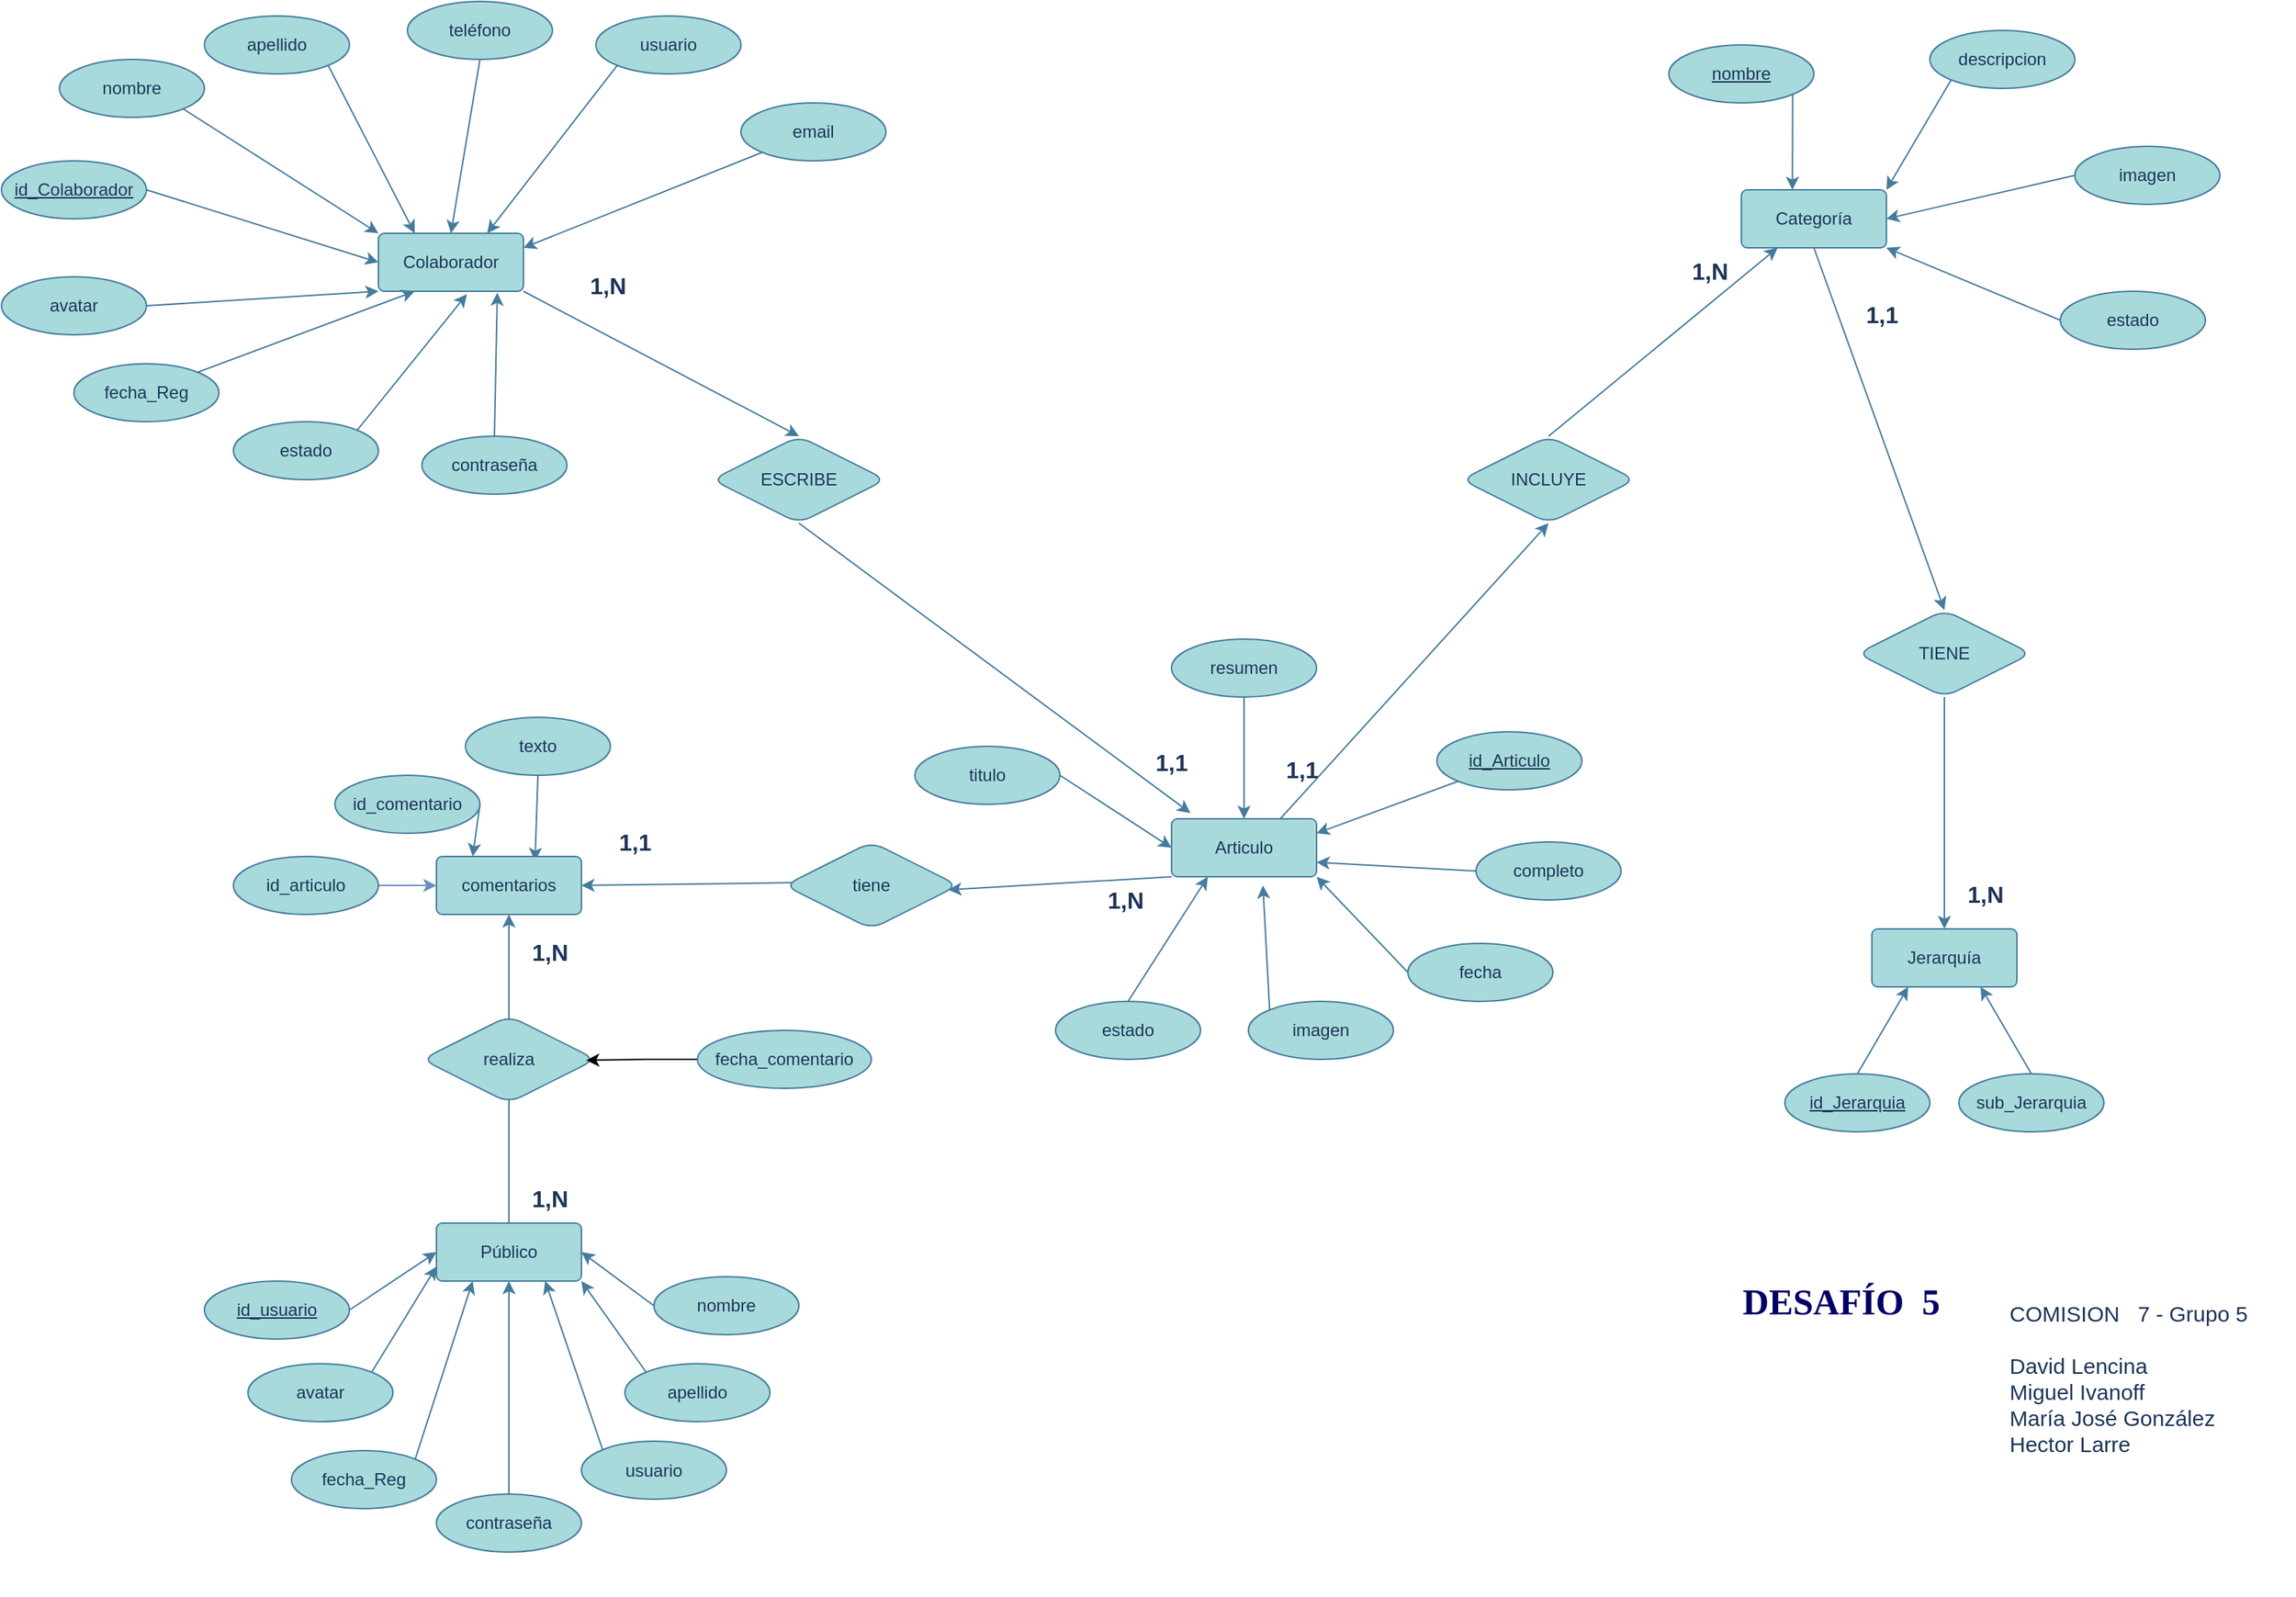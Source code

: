 <mxfile version="21.2.8" type="device">
  <diagram name="Página-1" id="KMNJWnfZoJ_QX7EdaWYS">
    <mxGraphModel dx="1920" dy="1147" grid="1" gridSize="10" guides="1" tooltips="1" connect="1" arrows="1" fold="1" page="1" pageScale="1" pageWidth="1654" pageHeight="1169" math="0" shadow="0">
      <root>
        <mxCell id="0" />
        <mxCell id="1" parent="0" />
        <mxCell id="n2WPIKl7ri1R_AjDJzSK-76" style="edgeStyle=none;rounded=1;orthogonalLoop=1;jettySize=auto;html=1;exitX=1;exitY=1;exitDx=0;exitDy=0;entryX=0.5;entryY=0;entryDx=0;entryDy=0;labelBackgroundColor=none;strokeColor=#457B9D;fontColor=default;" parent="1" source="n2WPIKl7ri1R_AjDJzSK-1" target="n2WPIKl7ri1R_AjDJzSK-75" edge="1">
          <mxGeometry relative="1" as="geometry" />
        </mxCell>
        <mxCell id="n2WPIKl7ri1R_AjDJzSK-1" value="Colaborador" style="rounded=1;arcSize=10;whiteSpace=wrap;html=1;align=center;labelBackgroundColor=none;fillColor=#A8DADC;strokeColor=#457B9D;fontColor=#1D3557;" parent="1" vertex="1">
          <mxGeometry x="310" y="200" width="100" height="40" as="geometry" />
        </mxCell>
        <mxCell id="n2WPIKl7ri1R_AjDJzSK-74" style="edgeStyle=none;rounded=1;orthogonalLoop=1;jettySize=auto;html=1;exitX=0.75;exitY=0;exitDx=0;exitDy=0;entryX=0.5;entryY=1;entryDx=0;entryDy=0;labelBackgroundColor=none;strokeColor=#457B9D;fontColor=default;" parent="1" source="n2WPIKl7ri1R_AjDJzSK-2" target="n2WPIKl7ri1R_AjDJzSK-72" edge="1">
          <mxGeometry relative="1" as="geometry" />
        </mxCell>
        <mxCell id="n2WPIKl7ri1R_AjDJzSK-2" value="Articulo" style="rounded=1;arcSize=10;whiteSpace=wrap;html=1;align=center;labelBackgroundColor=none;fillColor=#A8DADC;strokeColor=#457B9D;fontColor=#1D3557;" parent="1" vertex="1">
          <mxGeometry x="857" y="604" width="100" height="40" as="geometry" />
        </mxCell>
        <mxCell id="n2WPIKl7ri1R_AjDJzSK-79" style="edgeStyle=none;rounded=1;orthogonalLoop=1;jettySize=auto;html=1;exitX=0.5;exitY=0;exitDx=0;exitDy=0;entryX=0.5;entryY=1;entryDx=0;entryDy=0;labelBackgroundColor=none;strokeColor=#457B9D;fontColor=default;" parent="1" source="n2WPIKl7ri1R_AjDJzSK-3" target="0cG1t14JunBqy3VzTGJ5-1" edge="1">
          <mxGeometry relative="1" as="geometry" />
        </mxCell>
        <mxCell id="n2WPIKl7ri1R_AjDJzSK-3" value="Público" style="rounded=1;arcSize=10;whiteSpace=wrap;html=1;align=center;labelBackgroundColor=none;fillColor=#A8DADC;strokeColor=#457B9D;fontColor=#1D3557;" parent="1" vertex="1">
          <mxGeometry x="350" y="883" width="100" height="40" as="geometry" />
        </mxCell>
        <mxCell id="n2WPIKl7ri1R_AjDJzSK-71" style="edgeStyle=none;rounded=1;orthogonalLoop=1;jettySize=auto;html=1;exitX=0.5;exitY=1;exitDx=0;exitDy=0;entryX=0.5;entryY=0;entryDx=0;entryDy=0;labelBackgroundColor=none;strokeColor=#457B9D;fontColor=default;" parent="1" source="n2WPIKl7ri1R_AjDJzSK-4" target="n2WPIKl7ri1R_AjDJzSK-69" edge="1">
          <mxGeometry relative="1" as="geometry" />
        </mxCell>
        <mxCell id="n2WPIKl7ri1R_AjDJzSK-4" value="Categoría" style="rounded=1;arcSize=10;whiteSpace=wrap;html=1;align=center;labelBackgroundColor=none;fillColor=#A8DADC;strokeColor=#457B9D;fontColor=#1D3557;" parent="1" vertex="1">
          <mxGeometry x="1250" y="170" width="100" height="40" as="geometry" />
        </mxCell>
        <mxCell id="n2WPIKl7ri1R_AjDJzSK-5" value="Jerarquía" style="rounded=1;arcSize=10;whiteSpace=wrap;html=1;align=center;labelBackgroundColor=none;fillColor=#A8DADC;strokeColor=#457B9D;fontColor=#1D3557;" parent="1" vertex="1">
          <mxGeometry x="1340" y="680" width="100" height="40" as="geometry" />
        </mxCell>
        <mxCell id="n2WPIKl7ri1R_AjDJzSK-18" style="edgeStyle=none;rounded=1;orthogonalLoop=1;jettySize=auto;html=1;exitX=1;exitY=1;exitDx=0;exitDy=0;entryX=0;entryY=0;entryDx=0;entryDy=0;labelBackgroundColor=none;strokeColor=#457B9D;fontColor=default;" parent="1" source="n2WPIKl7ri1R_AjDJzSK-8" target="n2WPIKl7ri1R_AjDJzSK-1" edge="1">
          <mxGeometry relative="1" as="geometry" />
        </mxCell>
        <mxCell id="n2WPIKl7ri1R_AjDJzSK-8" value="nombre" style="ellipse;whiteSpace=wrap;html=1;align=center;labelBackgroundColor=none;fillColor=#A8DADC;strokeColor=#457B9D;fontColor=#1D3557;rounded=1;" parent="1" vertex="1">
          <mxGeometry x="90" y="80" width="100" height="40" as="geometry" />
        </mxCell>
        <mxCell id="n2WPIKl7ri1R_AjDJzSK-23" style="edgeStyle=none;rounded=1;orthogonalLoop=1;jettySize=auto;html=1;exitX=1;exitY=1;exitDx=0;exitDy=0;entryX=0.25;entryY=0;entryDx=0;entryDy=0;labelBackgroundColor=none;strokeColor=#457B9D;fontColor=default;" parent="1" source="n2WPIKl7ri1R_AjDJzSK-9" target="n2WPIKl7ri1R_AjDJzSK-1" edge="1">
          <mxGeometry relative="1" as="geometry" />
        </mxCell>
        <mxCell id="n2WPIKl7ri1R_AjDJzSK-9" value="apellido" style="ellipse;whiteSpace=wrap;html=1;align=center;labelBackgroundColor=none;fillColor=#A8DADC;strokeColor=#457B9D;fontColor=#1D3557;rounded=1;" parent="1" vertex="1">
          <mxGeometry x="190" y="50" width="100" height="40" as="geometry" />
        </mxCell>
        <mxCell id="n2WPIKl7ri1R_AjDJzSK-24" style="edgeStyle=none;rounded=1;orthogonalLoop=1;jettySize=auto;html=1;exitX=0.5;exitY=1;exitDx=0;exitDy=0;entryX=0.5;entryY=0;entryDx=0;entryDy=0;labelBackgroundColor=none;strokeColor=#457B9D;fontColor=default;" parent="1" source="n2WPIKl7ri1R_AjDJzSK-10" target="n2WPIKl7ri1R_AjDJzSK-1" edge="1">
          <mxGeometry relative="1" as="geometry" />
        </mxCell>
        <mxCell id="n2WPIKl7ri1R_AjDJzSK-10" value="teléfono" style="ellipse;whiteSpace=wrap;html=1;align=center;labelBackgroundColor=none;fillColor=#A8DADC;strokeColor=#457B9D;fontColor=#1D3557;rounded=1;" parent="1" vertex="1">
          <mxGeometry x="330" y="40" width="100" height="40" as="geometry" />
        </mxCell>
        <mxCell id="n2WPIKl7ri1R_AjDJzSK-25" style="edgeStyle=none;rounded=1;orthogonalLoop=1;jettySize=auto;html=1;exitX=0;exitY=1;exitDx=0;exitDy=0;entryX=0.75;entryY=0;entryDx=0;entryDy=0;labelBackgroundColor=none;strokeColor=#457B9D;fontColor=default;" parent="1" source="n2WPIKl7ri1R_AjDJzSK-11" target="n2WPIKl7ri1R_AjDJzSK-1" edge="1">
          <mxGeometry relative="1" as="geometry" />
        </mxCell>
        <mxCell id="n2WPIKl7ri1R_AjDJzSK-11" value="usuario" style="ellipse;whiteSpace=wrap;html=1;align=center;labelBackgroundColor=none;fillColor=#A8DADC;strokeColor=#457B9D;fontColor=#1D3557;rounded=1;" parent="1" vertex="1">
          <mxGeometry x="460" y="50" width="100" height="40" as="geometry" />
        </mxCell>
        <mxCell id="n2WPIKl7ri1R_AjDJzSK-26" style="edgeStyle=none;rounded=1;orthogonalLoop=1;jettySize=auto;html=1;exitX=0;exitY=1;exitDx=0;exitDy=0;entryX=1;entryY=0.25;entryDx=0;entryDy=0;labelBackgroundColor=none;strokeColor=#457B9D;fontColor=default;" parent="1" source="n2WPIKl7ri1R_AjDJzSK-12" target="n2WPIKl7ri1R_AjDJzSK-1" edge="1">
          <mxGeometry relative="1" as="geometry" />
        </mxCell>
        <mxCell id="n2WPIKl7ri1R_AjDJzSK-12" value="email" style="ellipse;whiteSpace=wrap;html=1;align=center;labelBackgroundColor=none;fillColor=#A8DADC;strokeColor=#457B9D;fontColor=#1D3557;rounded=1;" parent="1" vertex="1">
          <mxGeometry x="560" y="110" width="100" height="40" as="geometry" />
        </mxCell>
        <mxCell id="n2WPIKl7ri1R_AjDJzSK-20" style="edgeStyle=none;rounded=1;orthogonalLoop=1;jettySize=auto;html=1;exitX=0.5;exitY=0;exitDx=0;exitDy=0;entryX=0.82;entryY=1.025;entryDx=0;entryDy=0;entryPerimeter=0;labelBackgroundColor=none;strokeColor=#457B9D;fontColor=default;" parent="1" source="n2WPIKl7ri1R_AjDJzSK-13" target="n2WPIKl7ri1R_AjDJzSK-1" edge="1">
          <mxGeometry relative="1" as="geometry" />
        </mxCell>
        <mxCell id="n2WPIKl7ri1R_AjDJzSK-13" value="contraseña" style="ellipse;whiteSpace=wrap;html=1;align=center;labelBackgroundColor=none;fillColor=#A8DADC;strokeColor=#457B9D;fontColor=#1D3557;rounded=1;" parent="1" vertex="1">
          <mxGeometry x="340" y="340" width="100" height="40" as="geometry" />
        </mxCell>
        <mxCell id="n2WPIKl7ri1R_AjDJzSK-21" style="edgeStyle=none;rounded=1;orthogonalLoop=1;jettySize=auto;html=1;exitX=1;exitY=0;exitDx=0;exitDy=0;entryX=0.61;entryY=1.05;entryDx=0;entryDy=0;entryPerimeter=0;labelBackgroundColor=none;strokeColor=#457B9D;fontColor=default;" parent="1" source="n2WPIKl7ri1R_AjDJzSK-14" target="n2WPIKl7ri1R_AjDJzSK-1" edge="1">
          <mxGeometry relative="1" as="geometry" />
        </mxCell>
        <mxCell id="n2WPIKl7ri1R_AjDJzSK-14" value="estado" style="ellipse;whiteSpace=wrap;html=1;align=center;labelBackgroundColor=none;fillColor=#A8DADC;strokeColor=#457B9D;fontColor=#1D3557;rounded=1;" parent="1" vertex="1">
          <mxGeometry x="210" y="330" width="100" height="40" as="geometry" />
        </mxCell>
        <mxCell id="n2WPIKl7ri1R_AjDJzSK-22" style="edgeStyle=none;rounded=1;orthogonalLoop=1;jettySize=auto;html=1;exitX=1;exitY=0;exitDx=0;exitDy=0;entryX=0.25;entryY=1;entryDx=0;entryDy=0;labelBackgroundColor=none;strokeColor=#457B9D;fontColor=default;" parent="1" source="n2WPIKl7ri1R_AjDJzSK-15" target="n2WPIKl7ri1R_AjDJzSK-1" edge="1">
          <mxGeometry relative="1" as="geometry" />
        </mxCell>
        <mxCell id="n2WPIKl7ri1R_AjDJzSK-15" value="fecha_Reg" style="ellipse;whiteSpace=wrap;html=1;align=center;labelBackgroundColor=none;fillColor=#A8DADC;strokeColor=#457B9D;fontColor=#1D3557;rounded=1;" parent="1" vertex="1">
          <mxGeometry x="100" y="290" width="100" height="40" as="geometry" />
        </mxCell>
        <mxCell id="n2WPIKl7ri1R_AjDJzSK-19" style="edgeStyle=none;rounded=1;orthogonalLoop=1;jettySize=auto;html=1;exitX=1;exitY=0.5;exitDx=0;exitDy=0;entryX=0;entryY=1;entryDx=0;entryDy=0;labelBackgroundColor=none;strokeColor=#457B9D;fontColor=default;" parent="1" source="n2WPIKl7ri1R_AjDJzSK-16" target="n2WPIKl7ri1R_AjDJzSK-1" edge="1">
          <mxGeometry relative="1" as="geometry" />
        </mxCell>
        <mxCell id="n2WPIKl7ri1R_AjDJzSK-16" value="avatar" style="ellipse;whiteSpace=wrap;html=1;align=center;labelBackgroundColor=none;fillColor=#A8DADC;strokeColor=#457B9D;fontColor=#1D3557;rounded=1;" parent="1" vertex="1">
          <mxGeometry x="50" y="230" width="100" height="40" as="geometry" />
        </mxCell>
        <mxCell id="n2WPIKl7ri1R_AjDJzSK-31" style="edgeStyle=none;rounded=1;orthogonalLoop=1;jettySize=auto;html=1;exitX=0;exitY=1;exitDx=0;exitDy=0;entryX=1;entryY=0;entryDx=0;entryDy=0;labelBackgroundColor=none;strokeColor=#457B9D;fontColor=default;" parent="1" source="n2WPIKl7ri1R_AjDJzSK-28" target="n2WPIKl7ri1R_AjDJzSK-4" edge="1">
          <mxGeometry relative="1" as="geometry" />
        </mxCell>
        <mxCell id="n2WPIKl7ri1R_AjDJzSK-28" value="descripcion" style="ellipse;whiteSpace=wrap;html=1;align=center;labelBackgroundColor=none;fillColor=#A8DADC;strokeColor=#457B9D;fontColor=#1D3557;rounded=1;" parent="1" vertex="1">
          <mxGeometry x="1380" y="60" width="100" height="40" as="geometry" />
        </mxCell>
        <mxCell id="n2WPIKl7ri1R_AjDJzSK-32" style="edgeStyle=none;rounded=1;orthogonalLoop=1;jettySize=auto;html=1;exitX=0;exitY=0.5;exitDx=0;exitDy=0;entryX=1;entryY=0.5;entryDx=0;entryDy=0;labelBackgroundColor=none;strokeColor=#457B9D;fontColor=default;" parent="1" source="n2WPIKl7ri1R_AjDJzSK-29" target="n2WPIKl7ri1R_AjDJzSK-4" edge="1">
          <mxGeometry relative="1" as="geometry" />
        </mxCell>
        <mxCell id="n2WPIKl7ri1R_AjDJzSK-29" value="imagen" style="ellipse;whiteSpace=wrap;html=1;align=center;labelBackgroundColor=none;fillColor=#A8DADC;strokeColor=#457B9D;fontColor=#1D3557;rounded=1;" parent="1" vertex="1">
          <mxGeometry x="1480" y="140" width="100" height="40" as="geometry" />
        </mxCell>
        <mxCell id="n2WPIKl7ri1R_AjDJzSK-33" style="edgeStyle=none;rounded=1;orthogonalLoop=1;jettySize=auto;html=1;exitX=0;exitY=0.5;exitDx=0;exitDy=0;entryX=1;entryY=1;entryDx=0;entryDy=0;labelBackgroundColor=none;strokeColor=#457B9D;fontColor=default;" parent="1" source="n2WPIKl7ri1R_AjDJzSK-30" target="n2WPIKl7ri1R_AjDJzSK-4" edge="1">
          <mxGeometry relative="1" as="geometry" />
        </mxCell>
        <mxCell id="n2WPIKl7ri1R_AjDJzSK-30" value="estado" style="ellipse;whiteSpace=wrap;html=1;align=center;labelBackgroundColor=none;fillColor=#A8DADC;strokeColor=#457B9D;fontColor=#1D3557;rounded=1;" parent="1" vertex="1">
          <mxGeometry x="1470" y="240" width="100" height="40" as="geometry" />
        </mxCell>
        <mxCell id="n2WPIKl7ri1R_AjDJzSK-47" style="edgeStyle=none;rounded=1;orthogonalLoop=1;jettySize=auto;html=1;exitX=1;exitY=0.5;exitDx=0;exitDy=0;entryX=0;entryY=0.5;entryDx=0;entryDy=0;labelBackgroundColor=none;strokeColor=#457B9D;fontColor=default;" parent="1" source="n2WPIKl7ri1R_AjDJzSK-35" target="n2WPIKl7ri1R_AjDJzSK-2" edge="1">
          <mxGeometry relative="1" as="geometry" />
        </mxCell>
        <mxCell id="n2WPIKl7ri1R_AjDJzSK-35" value="titulo" style="ellipse;whiteSpace=wrap;html=1;align=center;labelBackgroundColor=none;fillColor=#A8DADC;strokeColor=#457B9D;fontColor=#1D3557;rounded=1;" parent="1" vertex="1">
          <mxGeometry x="680" y="554" width="100" height="40" as="geometry" />
        </mxCell>
        <mxCell id="n2WPIKl7ri1R_AjDJzSK-42" style="edgeStyle=none;rounded=1;orthogonalLoop=1;jettySize=auto;html=1;exitX=0.5;exitY=1;exitDx=0;exitDy=0;entryX=0.5;entryY=0;entryDx=0;entryDy=0;labelBackgroundColor=none;strokeColor=#457B9D;fontColor=default;" parent="1" target="n2WPIKl7ri1R_AjDJzSK-2" edge="1">
          <mxGeometry relative="1" as="geometry">
            <mxPoint x="907" y="500.0" as="sourcePoint" />
          </mxGeometry>
        </mxCell>
        <mxCell id="n2WPIKl7ri1R_AjDJzSK-43" style="edgeStyle=none;rounded=1;orthogonalLoop=1;jettySize=auto;html=1;exitX=0;exitY=0.5;exitDx=0;exitDy=0;entryX=1;entryY=0.75;entryDx=0;entryDy=0;labelBackgroundColor=none;strokeColor=#457B9D;fontColor=default;" parent="1" source="n2WPIKl7ri1R_AjDJzSK-37" target="n2WPIKl7ri1R_AjDJzSK-2" edge="1">
          <mxGeometry relative="1" as="geometry" />
        </mxCell>
        <mxCell id="n2WPIKl7ri1R_AjDJzSK-37" value="completo" style="ellipse;whiteSpace=wrap;html=1;align=center;labelBackgroundColor=none;fillColor=#A8DADC;strokeColor=#457B9D;fontColor=#1D3557;rounded=1;" parent="1" vertex="1">
          <mxGeometry x="1067" y="620" width="100" height="40" as="geometry" />
        </mxCell>
        <mxCell id="n2WPIKl7ri1R_AjDJzSK-44" style="edgeStyle=none;rounded=1;orthogonalLoop=1;jettySize=auto;html=1;exitX=0;exitY=0.5;exitDx=0;exitDy=0;entryX=1;entryY=1;entryDx=0;entryDy=0;labelBackgroundColor=none;strokeColor=#457B9D;fontColor=default;" parent="1" source="n2WPIKl7ri1R_AjDJzSK-38" target="n2WPIKl7ri1R_AjDJzSK-2" edge="1">
          <mxGeometry relative="1" as="geometry" />
        </mxCell>
        <mxCell id="n2WPIKl7ri1R_AjDJzSK-38" value="fecha" style="ellipse;whiteSpace=wrap;html=1;align=center;labelBackgroundColor=none;fillColor=#A8DADC;strokeColor=#457B9D;fontColor=#1D3557;rounded=1;" parent="1" vertex="1">
          <mxGeometry x="1020" y="690" width="100" height="40" as="geometry" />
        </mxCell>
        <mxCell id="n2WPIKl7ri1R_AjDJzSK-45" style="edgeStyle=none;rounded=1;orthogonalLoop=1;jettySize=auto;html=1;exitX=0;exitY=0;exitDx=0;exitDy=0;labelBackgroundColor=none;strokeColor=#457B9D;fontColor=default;" parent="1" source="n2WPIKl7ri1R_AjDJzSK-39" edge="1">
          <mxGeometry relative="1" as="geometry">
            <mxPoint x="920" y="650" as="targetPoint" />
          </mxGeometry>
        </mxCell>
        <mxCell id="n2WPIKl7ri1R_AjDJzSK-39" value="imagen" style="ellipse;whiteSpace=wrap;html=1;align=center;labelBackgroundColor=none;fillColor=#A8DADC;strokeColor=#457B9D;fontColor=#1D3557;rounded=1;" parent="1" vertex="1">
          <mxGeometry x="910" y="730" width="100" height="40" as="geometry" />
        </mxCell>
        <mxCell id="n2WPIKl7ri1R_AjDJzSK-46" style="edgeStyle=none;rounded=1;orthogonalLoop=1;jettySize=auto;html=1;exitX=0.5;exitY=0;exitDx=0;exitDy=0;entryX=0.25;entryY=1;entryDx=0;entryDy=0;labelBackgroundColor=none;strokeColor=#457B9D;fontColor=default;" parent="1" source="n2WPIKl7ri1R_AjDJzSK-40" target="n2WPIKl7ri1R_AjDJzSK-2" edge="1">
          <mxGeometry relative="1" as="geometry" />
        </mxCell>
        <mxCell id="n2WPIKl7ri1R_AjDJzSK-40" value="estado" style="ellipse;whiteSpace=wrap;html=1;align=center;labelBackgroundColor=none;fillColor=#A8DADC;strokeColor=#457B9D;fontColor=#1D3557;rounded=1;" parent="1" vertex="1">
          <mxGeometry x="777" y="730" width="100" height="40" as="geometry" />
        </mxCell>
        <mxCell id="n2WPIKl7ri1R_AjDJzSK-63" style="edgeStyle=none;rounded=1;orthogonalLoop=1;jettySize=auto;html=1;exitX=0;exitY=0.5;exitDx=0;exitDy=0;entryX=1;entryY=0.5;entryDx=0;entryDy=0;labelBackgroundColor=none;strokeColor=#457B9D;fontColor=default;" parent="1" source="n2WPIKl7ri1R_AjDJzSK-48" target="n2WPIKl7ri1R_AjDJzSK-3" edge="1">
          <mxGeometry relative="1" as="geometry" />
        </mxCell>
        <mxCell id="n2WPIKl7ri1R_AjDJzSK-48" value="nombre" style="ellipse;whiteSpace=wrap;html=1;align=center;labelBackgroundColor=none;fillColor=#A8DADC;strokeColor=#457B9D;fontColor=#1D3557;rounded=1;" parent="1" vertex="1">
          <mxGeometry x="500" y="920" width="100" height="40" as="geometry" />
        </mxCell>
        <mxCell id="n2WPIKl7ri1R_AjDJzSK-62" style="edgeStyle=none;rounded=1;orthogonalLoop=1;jettySize=auto;html=1;exitX=0;exitY=0;exitDx=0;exitDy=0;entryX=1;entryY=1;entryDx=0;entryDy=0;labelBackgroundColor=none;strokeColor=#457B9D;fontColor=default;" parent="1" source="n2WPIKl7ri1R_AjDJzSK-49" target="n2WPIKl7ri1R_AjDJzSK-3" edge="1">
          <mxGeometry relative="1" as="geometry" />
        </mxCell>
        <mxCell id="n2WPIKl7ri1R_AjDJzSK-49" value="apellido" style="ellipse;whiteSpace=wrap;html=1;align=center;labelBackgroundColor=none;fillColor=#A8DADC;strokeColor=#457B9D;fontColor=#1D3557;rounded=1;" parent="1" vertex="1">
          <mxGeometry x="480" y="980" width="100" height="40" as="geometry" />
        </mxCell>
        <mxCell id="n2WPIKl7ri1R_AjDJzSK-61" style="edgeStyle=none;rounded=1;orthogonalLoop=1;jettySize=auto;html=1;exitX=0;exitY=0;exitDx=0;exitDy=0;entryX=0.75;entryY=1;entryDx=0;entryDy=0;labelBackgroundColor=none;strokeColor=#457B9D;fontColor=default;" parent="1" source="n2WPIKl7ri1R_AjDJzSK-50" target="n2WPIKl7ri1R_AjDJzSK-3" edge="1">
          <mxGeometry relative="1" as="geometry" />
        </mxCell>
        <mxCell id="n2WPIKl7ri1R_AjDJzSK-50" value="usuario" style="ellipse;whiteSpace=wrap;html=1;align=center;labelBackgroundColor=none;fillColor=#A8DADC;strokeColor=#457B9D;fontColor=#1D3557;rounded=1;" parent="1" vertex="1">
          <mxGeometry x="450" y="1033.5" width="100" height="40" as="geometry" />
        </mxCell>
        <mxCell id="n2WPIKl7ri1R_AjDJzSK-60" style="edgeStyle=none;rounded=1;orthogonalLoop=1;jettySize=auto;html=1;exitX=0.5;exitY=0;exitDx=0;exitDy=0;labelBackgroundColor=none;strokeColor=#457B9D;fontColor=default;" parent="1" source="n2WPIKl7ri1R_AjDJzSK-51" target="n2WPIKl7ri1R_AjDJzSK-3" edge="1">
          <mxGeometry relative="1" as="geometry" />
        </mxCell>
        <mxCell id="n2WPIKl7ri1R_AjDJzSK-51" value="contraseña" style="ellipse;whiteSpace=wrap;html=1;align=center;labelBackgroundColor=none;fillColor=#A8DADC;strokeColor=#457B9D;fontColor=#1D3557;rounded=1;" parent="1" vertex="1">
          <mxGeometry x="350" y="1070" width="100" height="40" as="geometry" />
        </mxCell>
        <mxCell id="n2WPIKl7ri1R_AjDJzSK-59" style="edgeStyle=none;rounded=1;orthogonalLoop=1;jettySize=auto;html=1;exitX=1;exitY=0;exitDx=0;exitDy=0;entryX=0.25;entryY=1;entryDx=0;entryDy=0;labelBackgroundColor=none;strokeColor=#457B9D;fontColor=default;" parent="1" source="n2WPIKl7ri1R_AjDJzSK-52" target="n2WPIKl7ri1R_AjDJzSK-3" edge="1">
          <mxGeometry relative="1" as="geometry" />
        </mxCell>
        <mxCell id="n2WPIKl7ri1R_AjDJzSK-52" value="fecha_Reg" style="ellipse;whiteSpace=wrap;html=1;align=center;labelBackgroundColor=none;fillColor=#A8DADC;strokeColor=#457B9D;fontColor=#1D3557;rounded=1;" parent="1" vertex="1">
          <mxGeometry x="250" y="1040" width="100" height="40" as="geometry" />
        </mxCell>
        <mxCell id="n2WPIKl7ri1R_AjDJzSK-58" style="edgeStyle=none;rounded=1;orthogonalLoop=1;jettySize=auto;html=1;exitX=1;exitY=0;exitDx=0;exitDy=0;entryX=0;entryY=0.75;entryDx=0;entryDy=0;labelBackgroundColor=none;strokeColor=#457B9D;fontColor=default;" parent="1" source="n2WPIKl7ri1R_AjDJzSK-53" target="n2WPIKl7ri1R_AjDJzSK-3" edge="1">
          <mxGeometry relative="1" as="geometry" />
        </mxCell>
        <mxCell id="n2WPIKl7ri1R_AjDJzSK-53" value="avatar" style="ellipse;whiteSpace=wrap;html=1;align=center;labelBackgroundColor=none;fillColor=#A8DADC;strokeColor=#457B9D;fontColor=#1D3557;rounded=1;" parent="1" vertex="1">
          <mxGeometry x="220" y="980" width="100" height="40" as="geometry" />
        </mxCell>
        <mxCell id="n2WPIKl7ri1R_AjDJzSK-57" style="edgeStyle=none;rounded=1;orthogonalLoop=1;jettySize=auto;html=1;entryX=1;entryY=0.5;entryDx=0;entryDy=0;labelBackgroundColor=none;strokeColor=#457B9D;fontColor=default;exitX=0.075;exitY=0.467;exitDx=0;exitDy=0;exitPerimeter=0;" parent="1" source="n2WPIKl7ri1R_AjDJzSK-78" target="0cG1t14JunBqy3VzTGJ5-1" edge="1">
          <mxGeometry relative="1" as="geometry">
            <mxPoint x="230" y="920" as="sourcePoint" />
            <Array as="points" />
          </mxGeometry>
        </mxCell>
        <mxCell id="n2WPIKl7ri1R_AjDJzSK-64" style="edgeStyle=none;rounded=1;orthogonalLoop=1;jettySize=auto;html=1;exitX=1;exitY=0.5;exitDx=0;exitDy=0;entryX=0.25;entryY=0;entryDx=0;entryDy=0;labelBackgroundColor=none;strokeColor=#457B9D;fontColor=default;" parent="1" source="n2WPIKl7ri1R_AjDJzSK-55" target="0cG1t14JunBqy3VzTGJ5-1" edge="1">
          <mxGeometry relative="1" as="geometry">
            <mxPoint x="65.355" y="854.142" as="sourcePoint" />
            <mxPoint x="37.4" y="901.56" as="targetPoint" />
          </mxGeometry>
        </mxCell>
        <mxCell id="n2WPIKl7ri1R_AjDJzSK-55" value="id_comentario" style="ellipse;whiteSpace=wrap;html=1;align=center;labelBackgroundColor=none;fillColor=#A8DADC;strokeColor=#457B9D;fontColor=#1D3557;rounded=1;" parent="1" vertex="1">
          <mxGeometry x="280" y="574" width="100" height="40" as="geometry" />
        </mxCell>
        <mxCell id="n2WPIKl7ri1R_AjDJzSK-66" style="edgeStyle=none;rounded=1;orthogonalLoop=1;jettySize=auto;html=1;exitX=0.5;exitY=1;exitDx=0;exitDy=0;entryX=0.68;entryY=0.075;entryDx=0;entryDy=0;entryPerimeter=0;labelBackgroundColor=none;strokeColor=#457B9D;fontColor=default;" parent="1" source="n2WPIKl7ri1R_AjDJzSK-56" target="0cG1t14JunBqy3VzTGJ5-1" edge="1">
          <mxGeometry relative="1" as="geometry">
            <mxPoint x="80" y="900" as="targetPoint" />
          </mxGeometry>
        </mxCell>
        <mxCell id="n2WPIKl7ri1R_AjDJzSK-56" value="texto" style="ellipse;whiteSpace=wrap;html=1;align=center;labelBackgroundColor=none;fillColor=#A8DADC;strokeColor=#457B9D;fontColor=#1D3557;rounded=1;" parent="1" vertex="1">
          <mxGeometry x="370" y="534" width="100" height="40" as="geometry" />
        </mxCell>
        <mxCell id="n2WPIKl7ri1R_AjDJzSK-108" style="edgeStyle=none;rounded=1;orthogonalLoop=1;jettySize=auto;html=1;exitX=0.5;exitY=0;exitDx=0;exitDy=0;entryX=0.75;entryY=1;entryDx=0;entryDy=0;labelBackgroundColor=none;strokeColor=#457B9D;fontColor=default;" parent="1" source="n2WPIKl7ri1R_AjDJzSK-67" target="n2WPIKl7ri1R_AjDJzSK-5" edge="1">
          <mxGeometry relative="1" as="geometry" />
        </mxCell>
        <mxCell id="n2WPIKl7ri1R_AjDJzSK-67" value="sub_Jerarquia" style="ellipse;whiteSpace=wrap;html=1;align=center;labelBackgroundColor=none;fillColor=#A8DADC;strokeColor=#457B9D;fontColor=#1D3557;rounded=1;" parent="1" vertex="1">
          <mxGeometry x="1400" y="780" width="100" height="40" as="geometry" />
        </mxCell>
        <mxCell id="n2WPIKl7ri1R_AjDJzSK-70" style="edgeStyle=none;rounded=1;orthogonalLoop=1;jettySize=auto;html=1;exitX=0.5;exitY=1;exitDx=0;exitDy=0;labelBackgroundColor=none;strokeColor=#457B9D;fontColor=default;" parent="1" source="n2WPIKl7ri1R_AjDJzSK-69" target="n2WPIKl7ri1R_AjDJzSK-5" edge="1">
          <mxGeometry relative="1" as="geometry" />
        </mxCell>
        <mxCell id="n2WPIKl7ri1R_AjDJzSK-69" value="TIENE" style="shape=rhombus;perimeter=rhombusPerimeter;whiteSpace=wrap;html=1;align=center;labelBackgroundColor=none;fillColor=#A8DADC;strokeColor=#457B9D;fontColor=#1D3557;rounded=1;" parent="1" vertex="1">
          <mxGeometry x="1330" y="460" width="120" height="60" as="geometry" />
        </mxCell>
        <mxCell id="n2WPIKl7ri1R_AjDJzSK-110" style="edgeStyle=none;rounded=0;orthogonalLoop=1;jettySize=auto;html=1;exitX=0.5;exitY=0;exitDx=0;exitDy=0;entryX=0.25;entryY=1;entryDx=0;entryDy=0;strokeColor=#457B9D;fontColor=default;labelBackgroundColor=none;" parent="1" source="n2WPIKl7ri1R_AjDJzSK-72" target="n2WPIKl7ri1R_AjDJzSK-4" edge="1">
          <mxGeometry relative="1" as="geometry" />
        </mxCell>
        <mxCell id="n2WPIKl7ri1R_AjDJzSK-72" value="INCLUYE" style="shape=rhombus;perimeter=rhombusPerimeter;whiteSpace=wrap;html=1;align=center;labelBackgroundColor=none;fillColor=#A8DADC;strokeColor=#457B9D;fontColor=#1D3557;rounded=1;" parent="1" vertex="1">
          <mxGeometry x="1057" y="340" width="120" height="60" as="geometry" />
        </mxCell>
        <mxCell id="n2WPIKl7ri1R_AjDJzSK-77" style="edgeStyle=none;rounded=1;orthogonalLoop=1;jettySize=auto;html=1;exitX=0.5;exitY=1;exitDx=0;exitDy=0;entryX=0.13;entryY=-0.1;entryDx=0;entryDy=0;entryPerimeter=0;labelBackgroundColor=none;strokeColor=#457B9D;fontColor=default;" parent="1" source="n2WPIKl7ri1R_AjDJzSK-75" target="n2WPIKl7ri1R_AjDJzSK-2" edge="1">
          <mxGeometry relative="1" as="geometry">
            <mxPoint x="680" y="460" as="sourcePoint" />
          </mxGeometry>
        </mxCell>
        <mxCell id="n2WPIKl7ri1R_AjDJzSK-75" value="ESCRIBE" style="shape=rhombus;perimeter=rhombusPerimeter;whiteSpace=wrap;html=1;align=center;labelBackgroundColor=none;fillColor=#A8DADC;strokeColor=#457B9D;fontColor=#1D3557;rounded=1;" parent="1" vertex="1">
          <mxGeometry x="540" y="340" width="120" height="60" as="geometry" />
        </mxCell>
        <mxCell id="n2WPIKl7ri1R_AjDJzSK-80" style="edgeStyle=none;rounded=1;orthogonalLoop=1;jettySize=auto;html=1;entryX=0.942;entryY=0.55;entryDx=0;entryDy=0;labelBackgroundColor=none;strokeColor=#457B9D;fontColor=default;exitX=0;exitY=1;exitDx=0;exitDy=0;entryPerimeter=0;" parent="1" source="n2WPIKl7ri1R_AjDJzSK-2" target="n2WPIKl7ri1R_AjDJzSK-78" edge="1">
          <mxGeometry relative="1" as="geometry">
            <mxPoint x="720" y="690" as="sourcePoint" />
          </mxGeometry>
        </mxCell>
        <mxCell id="n2WPIKl7ri1R_AjDJzSK-78" value="tiene" style="shape=rhombus;perimeter=rhombusPerimeter;whiteSpace=wrap;html=1;align=center;labelBackgroundColor=none;fillColor=#A8DADC;strokeColor=#457B9D;fontColor=#1D3557;rounded=1;" parent="1" vertex="1">
          <mxGeometry x="590" y="620" width="120" height="60" as="geometry" />
        </mxCell>
        <mxCell id="n2WPIKl7ri1R_AjDJzSK-81" value="resumen" style="ellipse;whiteSpace=wrap;html=1;align=center;labelBackgroundColor=none;fillColor=#A8DADC;strokeColor=#457B9D;fontColor=#1D3557;rounded=1;" parent="1" vertex="1">
          <mxGeometry x="857" y="480" width="100" height="40" as="geometry" />
        </mxCell>
        <mxCell id="n2WPIKl7ri1R_AjDJzSK-86" style="edgeStyle=none;rounded=1;orthogonalLoop=1;jettySize=auto;html=1;exitX=1;exitY=1;exitDx=0;exitDy=0;entryX=0.352;entryY=0;entryDx=0;entryDy=0;entryPerimeter=0;labelBackgroundColor=none;strokeColor=#457B9D;fontColor=default;" parent="1" source="n2WPIKl7ri1R_AjDJzSK-84" target="n2WPIKl7ri1R_AjDJzSK-4" edge="1">
          <mxGeometry relative="1" as="geometry" />
        </mxCell>
        <mxCell id="n2WPIKl7ri1R_AjDJzSK-84" value="nombre" style="ellipse;whiteSpace=wrap;html=1;align=center;fontStyle=4;labelBackgroundColor=none;fillColor=#A8DADC;strokeColor=#457B9D;fontColor=#1D3557;rounded=1;" parent="1" vertex="1">
          <mxGeometry x="1200" y="70" width="100" height="40" as="geometry" />
        </mxCell>
        <mxCell id="n2WPIKl7ri1R_AjDJzSK-88" style="edgeStyle=none;rounded=1;orthogonalLoop=1;jettySize=auto;html=1;exitX=1;exitY=0.5;exitDx=0;exitDy=0;entryX=0;entryY=0.5;entryDx=0;entryDy=0;labelBackgroundColor=none;strokeColor=#457B9D;fontColor=default;" parent="1" source="n2WPIKl7ri1R_AjDJzSK-87" target="n2WPIKl7ri1R_AjDJzSK-3" edge="1">
          <mxGeometry relative="1" as="geometry" />
        </mxCell>
        <mxCell id="n2WPIKl7ri1R_AjDJzSK-87" value="id_usuario" style="ellipse;whiteSpace=wrap;html=1;align=center;fontStyle=4;labelBackgroundColor=none;fillColor=#A8DADC;strokeColor=#457B9D;fontColor=#1D3557;rounded=1;" parent="1" vertex="1">
          <mxGeometry x="190" y="923" width="100" height="40" as="geometry" />
        </mxCell>
        <mxCell id="n2WPIKl7ri1R_AjDJzSK-92" style="edgeStyle=none;rounded=1;orthogonalLoop=1;jettySize=auto;html=1;exitX=0;exitY=1;exitDx=0;exitDy=0;entryX=1;entryY=0.25;entryDx=0;entryDy=0;labelBackgroundColor=none;strokeColor=#457B9D;fontColor=default;" parent="1" source="n2WPIKl7ri1R_AjDJzSK-91" target="n2WPIKl7ri1R_AjDJzSK-2" edge="1">
          <mxGeometry relative="1" as="geometry" />
        </mxCell>
        <mxCell id="n2WPIKl7ri1R_AjDJzSK-91" value="id_Articulo" style="ellipse;whiteSpace=wrap;html=1;align=center;fontStyle=4;labelBackgroundColor=none;fillColor=#A8DADC;strokeColor=#457B9D;fontColor=#1D3557;rounded=1;" parent="1" vertex="1">
          <mxGeometry x="1040" y="544" width="100" height="40" as="geometry" />
        </mxCell>
        <mxCell id="n2WPIKl7ri1R_AjDJzSK-93" value="&lt;font style=&quot;font-size: 16px;&quot;&gt;&lt;b&gt;1,1&lt;/b&gt;&lt;/font&gt;" style="text;strokeColor=none;fillColor=none;spacingLeft=4;spacingRight=4;overflow=hidden;rotatable=0;points=[[0,0.5],[1,0.5]];portConstraint=eastwest;fontSize=12;whiteSpace=wrap;html=1;labelBackgroundColor=none;fontColor=#1D3557;rounded=1;" parent="1" vertex="1">
          <mxGeometry x="930" y="554" width="40" height="30" as="geometry" />
        </mxCell>
        <mxCell id="n2WPIKl7ri1R_AjDJzSK-94" value="&lt;font style=&quot;font-size: 16px;&quot;&gt;&lt;b&gt;1,N&lt;/b&gt;&lt;/font&gt;" style="text;strokeColor=none;fillColor=none;spacingLeft=4;spacingRight=4;overflow=hidden;rotatable=0;points=[[0,0.5],[1,0.5]];portConstraint=eastwest;fontSize=12;whiteSpace=wrap;html=1;labelBackgroundColor=none;fontColor=#1D3557;rounded=1;" parent="1" vertex="1">
          <mxGeometry x="1210" y="210" width="40" height="30" as="geometry" />
        </mxCell>
        <mxCell id="n2WPIKl7ri1R_AjDJzSK-95" value="&lt;font style=&quot;font-size: 16px;&quot;&gt;&lt;b&gt;1,1&lt;/b&gt;&lt;/font&gt;" style="text;strokeColor=none;fillColor=none;spacingLeft=4;spacingRight=4;overflow=hidden;rotatable=0;points=[[0,0.5],[1,0.5]];portConstraint=eastwest;fontSize=12;whiteSpace=wrap;html=1;labelBackgroundColor=none;fontColor=#1D3557;rounded=1;" parent="1" vertex="1">
          <mxGeometry x="840" y="549" width="40" height="30" as="geometry" />
        </mxCell>
        <mxCell id="n2WPIKl7ri1R_AjDJzSK-96" value="&lt;font style=&quot;font-size: 16px;&quot;&gt;&lt;b&gt;1,N&lt;/b&gt;&lt;/font&gt;" style="text;strokeColor=none;fillColor=none;spacingLeft=4;spacingRight=4;overflow=hidden;rotatable=0;points=[[0,0.5],[1,0.5]];portConstraint=eastwest;fontSize=12;whiteSpace=wrap;html=1;labelBackgroundColor=none;fontColor=#1D3557;rounded=1;" parent="1" vertex="1">
          <mxGeometry x="450" y="220" width="40" height="30" as="geometry" />
        </mxCell>
        <mxCell id="n2WPIKl7ri1R_AjDJzSK-99" value="&lt;span style=&quot;font-size: 16px;&quot;&gt;&lt;b&gt;1,1&lt;/b&gt;&lt;/span&gt;" style="text;strokeColor=none;fillColor=none;spacingLeft=4;spacingRight=4;overflow=hidden;rotatable=0;points=[[0,0.5],[1,0.5]];portConstraint=eastwest;fontSize=12;whiteSpace=wrap;html=1;labelBackgroundColor=none;fontColor=#1D3557;rounded=1;" parent="1" vertex="1">
          <mxGeometry x="1330" y="240" width="40" height="30" as="geometry" />
        </mxCell>
        <mxCell id="n2WPIKl7ri1R_AjDJzSK-100" value="&lt;font style=&quot;font-size: 16px;&quot;&gt;&lt;b&gt;1,N&lt;/b&gt;&lt;/font&gt;" style="text;strokeColor=none;fillColor=none;spacingLeft=4;spacingRight=4;overflow=hidden;rotatable=0;points=[[0,0.5],[1,0.5]];portConstraint=eastwest;fontSize=12;whiteSpace=wrap;html=1;labelBackgroundColor=none;fontColor=#1D3557;rounded=1;" parent="1" vertex="1">
          <mxGeometry x="1400" y="640" width="40" height="30" as="geometry" />
        </mxCell>
        <mxCell id="n2WPIKl7ri1R_AjDJzSK-102" value="&lt;font style=&quot;font-size: 15px;&quot;&gt;COMISION&amp;nbsp; &amp;nbsp;7 - Grupo 5&lt;br&gt;&lt;br&gt;David Lencina&lt;br&gt;Miguel Ivanoff&lt;br&gt;María José González&lt;br&gt;Hector Larre&lt;/font&gt;" style="text;strokeColor=none;fillColor=none;spacingLeft=4;spacingRight=4;overflow=hidden;rotatable=0;points=[[0,0.5],[1,0.5]];portConstraint=eastwest;fontSize=12;whiteSpace=wrap;html=1;labelBackgroundColor=none;fontColor=#1D3557;rounded=1;" parent="1" vertex="1">
          <mxGeometry x="1428.5" y="930" width="203" height="207" as="geometry" />
        </mxCell>
        <mxCell id="n2WPIKl7ri1R_AjDJzSK-105" style="edgeStyle=none;rounded=1;orthogonalLoop=1;jettySize=auto;html=1;exitX=1;exitY=0.5;exitDx=0;exitDy=0;entryX=0;entryY=0.5;entryDx=0;entryDy=0;labelBackgroundColor=none;strokeColor=#457B9D;fontColor=default;" parent="1" source="n2WPIKl7ri1R_AjDJzSK-104" target="n2WPIKl7ri1R_AjDJzSK-1" edge="1">
          <mxGeometry relative="1" as="geometry" />
        </mxCell>
        <mxCell id="n2WPIKl7ri1R_AjDJzSK-104" value="id_Colaborador" style="ellipse;whiteSpace=wrap;html=1;align=center;fontStyle=4;labelBackgroundColor=none;fillColor=#A8DADC;strokeColor=#457B9D;fontColor=#1D3557;rounded=1;" parent="1" vertex="1">
          <mxGeometry x="50" y="150" width="100" height="40" as="geometry" />
        </mxCell>
        <mxCell id="n2WPIKl7ri1R_AjDJzSK-107" style="edgeStyle=none;rounded=1;orthogonalLoop=1;jettySize=auto;html=1;exitX=0.5;exitY=0;exitDx=0;exitDy=0;entryX=0.25;entryY=1;entryDx=0;entryDy=0;labelBackgroundColor=none;strokeColor=#457B9D;fontColor=default;" parent="1" source="n2WPIKl7ri1R_AjDJzSK-106" target="n2WPIKl7ri1R_AjDJzSK-5" edge="1">
          <mxGeometry relative="1" as="geometry" />
        </mxCell>
        <mxCell id="n2WPIKl7ri1R_AjDJzSK-106" value="id_Jerarquia" style="ellipse;whiteSpace=wrap;html=1;align=center;fontStyle=4;labelBackgroundColor=none;fillColor=#A8DADC;strokeColor=#457B9D;fontColor=#1D3557;rounded=1;" parent="1" vertex="1">
          <mxGeometry x="1280" y="780" width="100" height="40" as="geometry" />
        </mxCell>
        <mxCell id="0cG1t14JunBqy3VzTGJ5-1" value="comentarios" style="rounded=1;arcSize=10;whiteSpace=wrap;html=1;align=center;labelBackgroundColor=none;fillColor=#A8DADC;strokeColor=#457B9D;fontColor=#1D3557;" parent="1" vertex="1">
          <mxGeometry x="350" y="630" width="100" height="40" as="geometry" />
        </mxCell>
        <mxCell id="0cG1t14JunBqy3VzTGJ5-10" value="&lt;font style=&quot;font-size: 16px;&quot;&gt;&lt;b&gt;1,N&lt;br&gt;&lt;/b&gt;&lt;/font&gt;" style="text;strokeColor=none;fillColor=none;spacingLeft=4;spacingRight=4;overflow=hidden;rotatable=0;points=[[0,0.5],[1,0.5]];portConstraint=eastwest;fontSize=12;whiteSpace=wrap;html=1;labelBackgroundColor=none;fontColor=#1D3557;rounded=1;" parent="1" vertex="1">
          <mxGeometry x="410" y="850" width="40" height="30" as="geometry" />
        </mxCell>
        <mxCell id="0cG1t14JunBqy3VzTGJ5-11" value="realiza" style="shape=rhombus;perimeter=rhombusPerimeter;whiteSpace=wrap;html=1;align=center;labelBackgroundColor=none;fillColor=#A8DADC;strokeColor=#457B9D;fontColor=#1D3557;rounded=1;" parent="1" vertex="1">
          <mxGeometry x="340" y="740" width="120" height="60" as="geometry" />
        </mxCell>
        <mxCell id="0cG1t14JunBqy3VzTGJ5-13" style="edgeStyle=orthogonalEdgeStyle;rounded=0;orthogonalLoop=1;jettySize=auto;html=1;entryX=0;entryY=0.5;entryDx=0;entryDy=0;fillColor=#dae8fc;strokeColor=#6c8ebf;" parent="1" source="0cG1t14JunBqy3VzTGJ5-12" target="0cG1t14JunBqy3VzTGJ5-1" edge="1">
          <mxGeometry relative="1" as="geometry" />
        </mxCell>
        <mxCell id="0cG1t14JunBqy3VzTGJ5-12" value="id_articulo" style="ellipse;whiteSpace=wrap;html=1;align=center;labelBackgroundColor=none;fillColor=#A8DADC;strokeColor=#457B9D;fontColor=#1D3557;rounded=1;" parent="1" vertex="1">
          <mxGeometry x="210" y="630" width="100" height="40" as="geometry" />
        </mxCell>
        <mxCell id="u8hILx2rj6_C4B6JGW31-1" value="&lt;font style=&quot;font-size: 16px;&quot;&gt;&lt;b&gt;1,1&lt;/b&gt;&lt;/font&gt;" style="text;strokeColor=none;fillColor=none;spacingLeft=4;spacingRight=4;overflow=hidden;rotatable=0;points=[[0,0.5],[1,0.5]];portConstraint=eastwest;fontSize=12;whiteSpace=wrap;html=1;labelBackgroundColor=none;fontColor=#1D3557;rounded=1;" vertex="1" parent="1">
          <mxGeometry x="470" y="604" width="40" height="30" as="geometry" />
        </mxCell>
        <mxCell id="u8hILx2rj6_C4B6JGW31-3" value="&lt;font style=&quot;font-size: 16px;&quot;&gt;&lt;b&gt;1,N&lt;br&gt;&lt;/b&gt;&lt;/font&gt;" style="text;strokeColor=none;fillColor=none;spacingLeft=4;spacingRight=4;overflow=hidden;rotatable=0;points=[[0,0.5],[1,0.5]];portConstraint=eastwest;fontSize=12;whiteSpace=wrap;html=1;labelBackgroundColor=none;fontColor=#1D3557;rounded=1;" vertex="1" parent="1">
          <mxGeometry x="410" y="680" width="40" height="30" as="geometry" />
        </mxCell>
        <mxCell id="u8hILx2rj6_C4B6JGW31-4" value="&lt;font style=&quot;font-size: 16px;&quot;&gt;&lt;b&gt;1,N&lt;br&gt;&lt;/b&gt;&lt;/font&gt;" style="text;strokeColor=none;fillColor=none;spacingLeft=4;spacingRight=4;overflow=hidden;rotatable=0;points=[[0,0.5],[1,0.5]];portConstraint=eastwest;fontSize=12;whiteSpace=wrap;html=1;labelBackgroundColor=none;fontColor=#1D3557;rounded=1;" vertex="1" parent="1">
          <mxGeometry x="807" y="644" width="40" height="30" as="geometry" />
        </mxCell>
        <mxCell id="u8hILx2rj6_C4B6JGW31-7" style="edgeStyle=orthogonalEdgeStyle;rounded=0;orthogonalLoop=1;jettySize=auto;html=1;exitX=0;exitY=0.5;exitDx=0;exitDy=0;entryX=0.944;entryY=0.511;entryDx=0;entryDy=0;entryPerimeter=0;" edge="1" parent="1" source="u8hILx2rj6_C4B6JGW31-5" target="0cG1t14JunBqy3VzTGJ5-11">
          <mxGeometry relative="1" as="geometry" />
        </mxCell>
        <mxCell id="u8hILx2rj6_C4B6JGW31-5" value="fecha_comentario" style="ellipse;whiteSpace=wrap;html=1;align=center;labelBackgroundColor=none;fillColor=#A8DADC;strokeColor=#457B9D;fontColor=#1D3557;rounded=1;" vertex="1" parent="1">
          <mxGeometry x="530" y="750" width="120" height="40" as="geometry" />
        </mxCell>
        <mxCell id="u8hILx2rj6_C4B6JGW31-8" value="&lt;h1&gt;&lt;font face=&quot;Verdana&quot; color=&quot;#000066&quot; style=&quot;font-size: 25px;&quot;&gt;DESAFÍO&amp;nbsp; 5&lt;/font&gt;&lt;/h1&gt;" style="text;strokeColor=none;fillColor=none;spacingLeft=4;spacingRight=4;overflow=hidden;rotatable=0;points=[[0,0.5],[1,0.5]];portConstraint=eastwest;fontSize=12;whiteSpace=wrap;html=1;align=center;" vertex="1" parent="1">
          <mxGeometry x="1208.5" y="900" width="220" height="60" as="geometry" />
        </mxCell>
      </root>
    </mxGraphModel>
  </diagram>
</mxfile>
